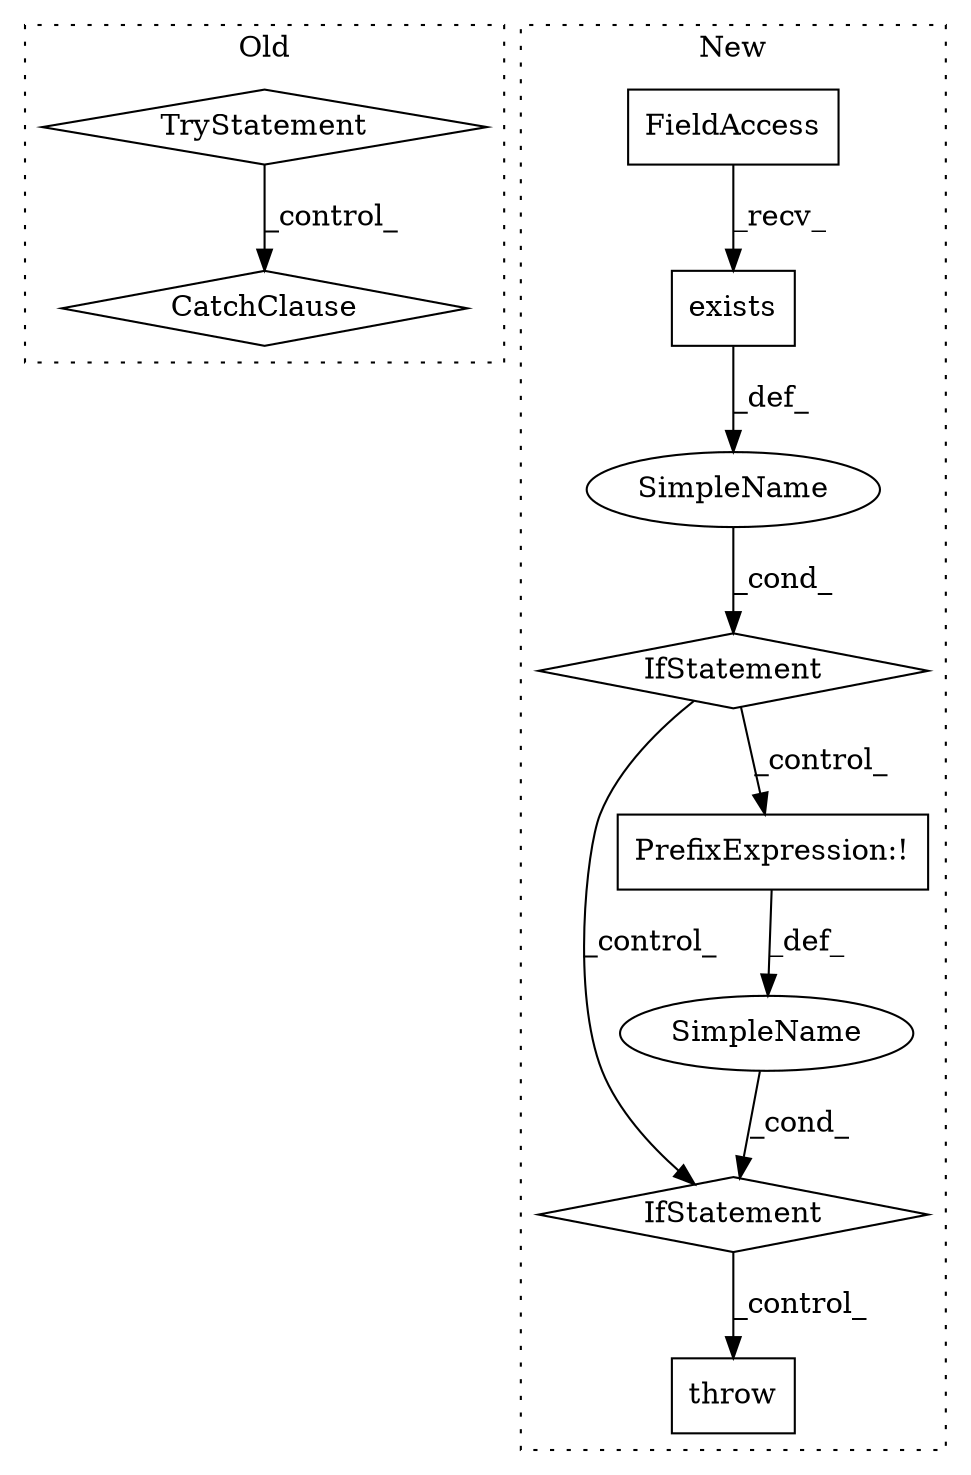 digraph G {
subgraph cluster0 {
1 [label="TryStatement" a="54" s="12000" l="4" shape="diamond"];
3 [label="CatchClause" a="12" s="12051,12089" l="11,2" shape="diamond"];
label = "Old";
style="dotted";
}
subgraph cluster1 {
2 [label="exists" a="32" s="12020,12044" l="7,1" shape="box"];
4 [label="IfStatement" a="25" s="12008,12081" l="4,2" shape="diamond"];
5 [label="FieldAccess" a="22" s="12012" l="7" shape="box"];
6 [label="IfStatement" a="25" s="12109,12183" l="4,2" shape="diamond"];
7 [label="SimpleName" a="42" s="" l="" shape="ellipse"];
8 [label="PrefixExpression:!" a="38" s="12150" l="1" shape="box"];
9 [label="SimpleName" a="42" s="" l="" shape="ellipse"];
10 [label="throw" a="53" s="12193" l="6" shape="box"];
label = "New";
style="dotted";
}
1 -> 3 [label="_control_"];
2 -> 7 [label="_def_"];
4 -> 6 [label="_control_"];
4 -> 8 [label="_control_"];
5 -> 2 [label="_recv_"];
6 -> 10 [label="_control_"];
7 -> 4 [label="_cond_"];
8 -> 9 [label="_def_"];
9 -> 6 [label="_cond_"];
}
